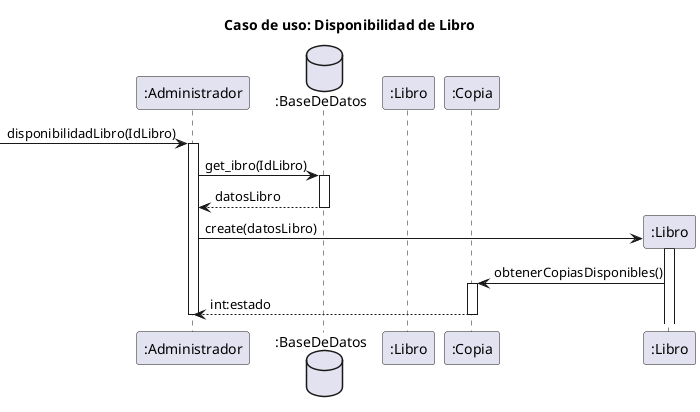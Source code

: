 @startuml
title caso de uso: disponibilidad de libros

' actor "Usuario" as U

' participant "sistema" as S
' database "base de datos" as BD
' U-->>S: sesionIniciada()
' activate S
' U-->>S: presiona el boton de ver disponibilidad del libro
' -->>S: disponibilidadLibro()
' activate S
' S-->>BD: Select * from libros
' activate BD
' BD-->>S: lista de libros
' deactivate BD
' S-->>S: verifica el estado de los libro
' S-->>U: muestra el numero de libros disponibles
' S-->>U: muestra los libros disponibles
' S-->>U: muestra el boton de aceptar
' U->>S: presiona el boton de aceptar
' S->>S: cierra la ventana
' deactivate S 


title Caso de uso: Disponibilidad de Libro

participant ":Administrador" as a
database ":BaseDeDatos" as bd
participant ":Libro" as l
participant ":Copia" as co

-> a:disponibilidadLibro(IdLibro)
activate a

a -> bd:get_ibro(IdLibro)
activate bd

bd --> a:datosLibro
deactivate bd

create ":Libro" as libro
a -> libro:create(datosLibro)
activate libro

libro -> co:obtenerCopiasDisponibles()
activate co

co --> a:int:estado
deactivate co


deactivate a

@enduml
